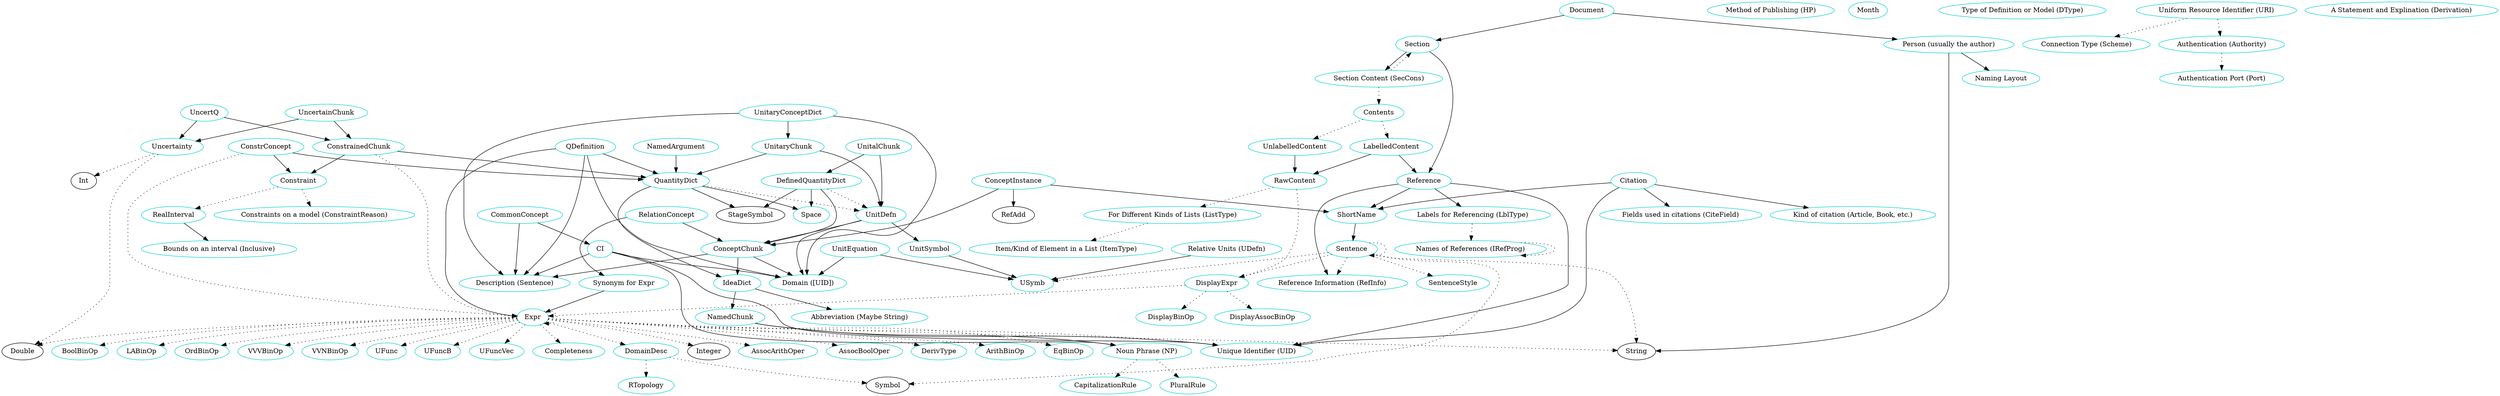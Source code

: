 digraph drasillang {


subgraph conceptchunk {
	/* relationships between independent and dependent components */
	ConceptChunk -> IdeaDict;
    ConceptChunk -> Desc;
    ConceptChunk -> Domain;
    
	/* definitions for each type component */
	ConceptChunk 	    [shape=oval, color=cyan3, label="ConceptChunk"];
    //ConceptChunkDesc    [shape=oval, color=cyan3, label="Description (Sentence)"];
    //ConceptChunkDomain  [shape=oval, color=cyan3, label="Domain ([UID])"];

}

/* dot -Tpng sample.dot -o sample.png */

subgraph commonconcept {
	/* relationships between independent and dependent components */
	CommonConcept -> CI;
    CommonConcept -> Desc;
    
	/* definitions for each type component */
	CommonConcept 	    [shape=oval, color=cyan3, label="CommonConcept"];
    //CommonConceptDesc    [shape=oval, color=cyan3, label="Description (Sentence)"];

}

/* dot -Tpng sample.dot -o sample.png */

subgraph conceptinstance {
	/* relationships between independent and dependent components */
	ConceptInstance -> ConceptChunk;
    ConceptInstance -> RefAdd;
    ConceptInstance -> ShortName;
    
	/* definitions for each type component */
	ConceptInstance 	    [shape=oval, color=cyan3, label="ConceptInstance"];
    //ConceptInstanceRefAdd   [shape=oval, color=cyan3, label="Reference Address (String)"];
    //ConceptInstanceShortName  [shape=oval, color=cyan3, label="ShortName"];

}

/* dot -Tpng sample.dot -o sample.png */

subgraph citation {
	/* relationships between independent and dependent components */
	Citation -> CitationKind;
    Citation -> CiteField;
    Citation -> UID;
    Citation -> ShortName;
    
	/* definitions for each type component */
	Citation 	    [shape=oval, color=cyan3, label="Citation"];
    //CiteFields    [shape=oval, color=cyan3, label="CiteFields"];
    //CitationUID  [shape=oval, color=cyan3, label="UID"];
    //CitationShortName  [shape=oval, color=cyan3, label="ShortName"];

}

/* dot -Tpng sample.dot -o sample.png */

subgraph ci {
	/* relationships between independent and dependent components */
	CI -> UID;
    CI -> NP;
    CI -> Desc;
    CI -> Domain;
    
	/* definitions for each type component */
	CI 	    [shape=oval, color=cyan3, label="CI"];
    /*CIUID [shape=oval, color=cyan3, label="UID"];
    CINP [shape=oval, color=cyan3, label="Term (NP)"];
    CIDesc  [shape=oval, color=cyan3, label="Description (Sentence)"];
    CIDomain [shape=oval, color=cyan3, label="Domain ([UID])"];*/

}

/* dot -Tpng sample.dot -o sample.png */

subgraph constrainedchunk {
	/* relationships between independent and dependent components */
	ConstrainedChunk -> QuantityDict;
    ConstrainedChunk -> Constraint;
    ConstrainedChunk -> Expr [style="dotted"];
    
	/* definitions for each type component */
	ConstrainedChunk 	    [shape=oval, color=cyan3, label="ConstrainedChunk"];
    //ConstrainedChunkConstraints    [shape=oval, color=cyan3, label="[Constraint]"];
    //ConstrainedChunkMaybeExpr  [shape=oval, color=cyan3, label="Maybe Expr"];

}

/* dot -Tpng sample.dot -o sample.png */

subgraph constrconcept {
	/* relationships between independent and dependent components */
	ConstrConcept -> QuantityDict;
    ConstrConcept -> Constraint;
    ConstrConcept -> Expr [style="dotted"];
    
	/* definitions for each type component */
	ConstrConcept 	    [shape=oval, color=cyan3, label="ConstrConcept"];
    //ConstrConceptConstraints    [shape=oval, color=cyan3, label="[Constraint]"];
    //ConstrConceptMaybeExpr  [shape=oval, color=cyan3, label="Maybe Expr"];

}

/* dot -Tpng sample.dot -o sample.png */


subgraph definedquantitydict {
	/* relationships between independent and dependent components */
	DefinedQuantityDict -> ConceptChunk;
    DefinedQuantityDict -> StageSymbol;
    DefinedQuantityDict -> Space;
    DefinedQuantityDict -> UnitDefn [style="dotted"];
    
	/* definitions for each type component */
	DefinedQuantityDict 	    [shape=oval, color=cyan3, label="DefinedQuantityDict"];
    //DefinedQuantityDictStageSymbol    [shape=oval, color=cyan3, label="Stage Symbol"];
    //DefinedQuantityDictSpace  [shape=oval, color=cyan3, label="Space"];
    //DefinedQuantityDictMaybeUnitDefn  [shape=oval, color=cyan3, label="Maybe UnitDefn"];

}

/* dot -Tpng sample.dot -o sample.png */
subgraph qdefinition {
	/* relationships between independent and dependent components */
	QDefinition -> QuantityDict;
    QDefinition -> Desc;
    QDefinition -> Expr;
    QDefinition -> Domain;
    
	/* definitions for each type component */
	QDefinition 	    [shape=oval, color=cyan3, label="QDefinition"];
    //QDefinitionDesc    [shape=oval, color=cyan3, label="Description (Sentence)"];
    //QDefinitionExpr  [shape=oval, color=cyan3, label="Expr"];
    //QDefinitionDomain  [shape=oval, color=cyan3, label="Domain ([UID])"];

}

/* dot -Tpng sample.dot -o sample.png */

subgraph namedargument {
	/* relationships between independent and dependent components */
	NamedArgument -> QuantityDict;
    
	/* definitions for each type component */
	NamedArgument 	    [shape=oval, color=cyan3, label="NamedArgument"];

}

/* dot -Tpng sample.dot -o sample.png */
subgraph namedchunk {
	/* relationships between independent and dependent components */
	NamedChunk -> UID;
    NamedChunk -> NP;
    
	/* definitions for each type component */
	NamedChunk 	    [shape=oval, color=cyan3, label="NamedChunk"];
    //NamedChunkNP   [shape=oval, color=cyan3, label="Term (NP)"];

}

/* dot -Tpng sample.dot -o sample.png */

subgraph uid {
    
	/* definitions for each type component */
	UID 	    [shape=oval, color=cyan3, label="Unique Identifier (UID)"];
	Domain      [shape=oval, color=cyan3, label="Domain ([UID])"];

}

/* dot -Tpng sample.dot -o sample.png */
subgraph ideadict {
	/* relationships between independent and dependent components */
	IdeaDict -> NamedChunk;
    IdeaDict -> IdeaDictAbbrev;
    
	/* definitions for each type component */
	IdeaDict 	    [shape=oval, color=cyan3, label="IdeaDict"];
    IdeaDictAbbrev  [shape=oval, color=cyan3, label="Abbreviation (Maybe String)"];

}

/* dot -Tpng sample.dot -o sample.png */
subgraph quantitydict {
	/* relationships between independent and dependent components */
	QuantityDict -> IdeaDict;
    QuantityDict -> Space;
    QuantityDict -> StageSymbol;
    QuantityDict -> UnitDefn [style="dotted"];
    
	/* definitions for each type component */
	QuantityDict 	    [shape=oval, color=cyan3, label="QuantityDict"];
    //QuantityDictSpace    [shape=oval, color=cyan3, label="Space"];
    //QuantityDictStageSymbol  [shape=oval, color=cyan3, label="Stage Symbol"];
    //QuantityDictMaybeUnitDefn  [shape=oval, color=cyan3, label="Maybe UnitDefn"];

}

/* dot -Tpng sample.dot -o sample.png */

subgraph relationconcept {
	/* relationships between independent and dependent components */
	RelationConcept -> ConceptChunk;
    RelationConcept -> Relation;
	Relation -> Expr;
    
	/* definitions for each type component */
	RelationConcept 	    [shape=oval, color=cyan3, label="RelationConcept"];
    Relation               [shape=oval, color=cyan3, label="Synonym for Expr"];

}

/* dot -Tpng sample.dot -o sample.png */

subgraph uncertainchunk {
	/* relationships between independent and dependent components */
	UncertainChunk -> ConstrainedChunk;
    UncertainChunk -> Uncertainty;
    
	/* definitions for each type component */
	UncertainChunk 	    [shape=oval, color=cyan3, label="UncertainChunk"];
    //ConstrainedChunkUncertainty    [shape=oval, color=cyan3, label="Uncertainty"];

}

/* dot -Tpng sample.dot -o sample.png */
subgraph uncertq {
	/* relationships between independent and dependent components */
	UncertQ -> ConstrainedChunk;
    UncertQ -> Uncertainty;
    
	/* definitions for each type component */
	UncertQ 	    [shape=oval, color=cyan3, label="UncertQ"];

}

/* dot -Tpng sample.dot -o sample.png */

subgraph unitdefn {
	/* relationships between independent and dependent components */
	UnitDefn -> ConceptChunk;
    UnitDefn -> UnitSymbol;
    UnitDefn -> Domain;
    
	/* definitions for each type component */
	UnitDefn 	    [shape=oval, color=cyan3, label="UnitDefn"];
    //UnitDefnDomain  [shape=oval, color=cyan3, label="Domain ([UID])"];

}

/* dot -Tpng sample.dot -o sample.png */

subgraph unitequation {
	/* relationships between independent and dependent components */
	UnitEquation -> USymb;
    UnitEquation -> Domain;
    
	/* definitions for each type component */
	UnitEquation 	    [shape=oval, color=cyan3, label="UnitEquation"];
    //UnitEquationDomain    [shape=oval, color=cyan3, label="Domain ([UID])"];

}

/* dot -Tpng sample.dot -o sample.png */

subgraph unitalchunk {
	/* relationships between independent and dependent components */
	UnitalChunk -> DefinedQuantityDict;
    UnitalChunk -> UnitDefn;
    
	/* definitions for each type component */
	UnitalChunk 	    [shape=oval, color=cyan3, label="UnitalChunk"];

}

/* dot -Tpng sample.dot -o sample.png */

subgraph unitarychunk {
	/* relationships between independent and dependent components */
	UnitaryChunk -> QuantityDict;
    UnitaryChunk -> UnitDefn;
    
	/* definitions for each type component */
	UnitaryChunk 	    [shape=oval, color=cyan3, label="UnitaryChunk"];
}

/* dot -Tpng sample.dot -o sample.png */

subgraph unitaryconceptdict {
	/* relationships between independent and dependent components */
	UnitaryConceptDict -> UnitaryChunk;
    UnitaryConceptDict -> Desc;
    UnitaryConceptDict -> Domain;
    
	/* definitions for each type component */
	UnitaryConceptDict 	    [shape=oval, color=cyan3, label="UnitaryConceptDict"];
    //UnitaryConceptDictDesc    [shape=oval, color=cyan3, label="Description (Sentence)"];
    //UnitaryConceptDictDomain  [shape=oval, color=cyan3, label="Domain ([UID])"];

}

/* dot -Tpng sample.dot -o sample.png */

subgraph citefield {
	/* definitions for each type component */
	CiteField 	    [shape=oval, color=cyan3, label="Fields used in citations (CiteField)"];

}

/* dot -Tpng sample.dot -o sample.png */

subgraph hp {
    
	/* definitions for each type component */
	HP 	    [shape=oval, color=cyan3, label="Method of Publishing (HP)"];
}

/* dot -Tpng sample.dot -o sample.png */

subgraph citationkind {
	/* definitions for each type component */
	CitationKind 	    [shape=oval, color=cyan3, label="Kind of citation (Article, Book, etc.)"];

}

/* dot -Tpng sample.dot -o sample.png */

subgraph month {
    /* definitions for each type component */
    Month [shape=oval, color=cyan3, label="Month"];
}

/* dot -Tpng sample.dot -o sample.png */

subgraph listtype {
    ListType -> ItemType [style="dotted"];
    /* definitions for each type component */
	ListType 	    [shape=oval, color=cyan3, label="For Different Kinds of Lists (ListType)"];
}

/* dot -Tpng sample.dot -o sample.png */

subgraph itemtype {
    /* definitions for each type component */
	ItemType 	    [shape=oval, color=cyan3, label="Item/Kind of Element in a List (ItemType)"];
}

/* dot -Tpng sample.dot -o sample.png */

subgraph contents {

    Contents -> UnlabelledContent [style="dotted"];
    Contents -> LabelledContent [style="dotted"];

    /* definitions for each type component */
	Contents 	    [shape=oval, color=cyan3, label="Contents"];
}

/* dot -Tpng sample.dot -o sample.png */

subgraph dtype {
    /* definitions for each type component */
	DType 	    [shape=oval, color=cyan3, label="Type of Definition or Model (DType)"];
}

/* dot -Tpng sample.dot -o sample.png */

subgraph rawcontent {

    RawContent -> ListType [style="dotted"];
    RawContent -> DisplayExpr [style="dotted"];

    /* definitions for each type component */
	RawContent 	    [shape=oval, color=cyan3, label="RawContent"];
}

/* dot -Tpng sample.dot -o sample.png */

subgraph labelledcontent {

    LabelledContent -> Reference;
    LabelledContent -> RawContent;

    /* definitions for each type component */
	LabelledContent 	    [shape=oval, color=cyan3, label="LabelledContent"];
}

/* dot -Tpng sample.dot -o sample.png */

subgraph unlabelledcontent {

    UnlabelledContent -> RawContent;

    /* definitions for each type component */
	UnlabelledContent 	    [shape=oval, color=cyan3, label="UnlabelledContent"];
}

/* dot -Tpng sample.dot -o sample.png */

subgraph lbltype {

    LblType -> IRefProg [style="dotted"];

    /* definitions for each type component */
	LblType 	    [shape=oval, color=cyan3, label="Labels for Referencing (LblType)"];
}

/* dot -Tpng sample.dot -o sample.png */

subgraph irefprog {

    IRefProg -> IRefProg [style="dotted"];

    /* definitions for each type component */
	IRefProg 	    [shape=oval, color=cyan3, label="Names of References (IRefProg)"];
}

/* dot -Tpng sample.dot -o sample.png */

subgraph capitalizationrule {
    /* definitions for each type component */
	CapitalizationRule 	    [shape=oval, color=cyan3, label="CapitalizationRule"];
}

/* dot -Tpng sample.dot -o sample.png */

subgraph pluralrule {
    /* definitions for each type component */
	PluralRule 	    [shape=oval, color=cyan3, label="PluralRule"];
}

/* dot -Tpng sample.dot -o sample.png */

subgraph np {

    NP -> PluralRule [style="dotted"];
    NP -> CapitalizationRule [style="dotted"];
    
    /* definitions for each type component */
	NP 	    [shape=oval, color=cyan3, label="Noun Phrase (NP)"];
}

/* dot -Tpng sample.dot -o sample.png */

subgraph uri {

    URI -> Scheme [style="dotted"];
    URI -> Authority [style="dotted"];


    /* definitions for each type component */
	URI 	    [shape=oval, color=cyan3, label="Uniform Resource Identifier (URI)"];
}

/* dot -Tpng sample.dot -o sample.png */

subgraph scheme {
    /* definitions for each type component */
	Scheme 	    [shape=oval, color=cyan3, label="Connection Type (Scheme)"];
}

/* dot -Tpng sample.dot -o sample.png */

subgraph authority {

    Authority -> Port [style="dotted"];

    /* definitions for each type component */
	Authority 	    [shape=oval, color=cyan3, label="Authentication (Authority)"];
}

/* dot -Tpng sample.dot -o sample.png */

subgraph port {
    /* definitions for each type component */
	Port 	    [shape=oval, color=cyan3, label="Authentication Port (Port)"];
}

/* dot -Tpng sample.dot -o sample.png */

subgraph uncertainty {

    Uncertainty -> Int [style="dotted"];
    Uncertainty -> Double [style="dotted"];

    /* definitions for each type component */
	Uncertainty 	    [shape=oval, color=cyan3, label="Uncertainty"];
    //MaybeInt 	    [shape=oval, color=black, label="Maybe Int"];
    //MaybeDouble 	    [shape=oval, color=black, label="Maybe Double"];
}

/* dot -Tpng sample.dot -o sample.png */

subgraph constraintreason {
    /* definitions for each type component */
	ConstraintReason 	    [shape=oval, color=cyan3, label="Constraints on a model (ConstraintReason)"];
}

/* dot -Tpng sample.dot -o sample.png */

subgraph constraint {

    Constraint -> RealInterval [style="dotted"];
    Constraint -> ConstraintReason [style="dotted"];

    /* definitions for each type component */
	Constraint 	    [shape=oval, color=cyan3, label="Constraint"];
}

/* dot -Tpng sample.dot -o sample.png */

subgraph derivation {
    /* definitions for each type component */
	Derivation 	    [shape=oval, color=cyan3, label="A Statement and Explination (Derivation)"];
}

/* dot -Tpng sample.dot -o sample.png */

subgraph displaybinop {
    /* definitions for each type component */
	DisplayBinOp 	    [shape=oval, color=cyan3, label="DisplayBinOp"];
}

/* dot -Tpng sample.dot -o sample.png */

subgraph displayassocbinop {
    /* definitions for each type component */
	DisplayAssocBinOp 	    [shape=oval, color=cyan3, label="DisplayAssocBinOp"];
}

/* dot -Tpng sample.dot -o sample.png */

subgraph displayexpr {

    DisplayExpr -> Expr [style="dotted"];
    DisplayExpr -> DisplayBinOp [style="dotted"];
    DisplayExpr -> DisplayAssocBinOp [style="dotted"];

    /* definitions for each type component */
	DisplayExpr 	    [shape=oval, color=cyan3, label="DisplayExpr"];
}

/* dot -Tpng sample.dot -o sample.png */

subgraph expr {
    Expr -> Double [style="dotted"];
    Expr -> Integer [style="dotted"];
    Expr -> String [style="dotted"];
    Expr -> Expr [style="dotted"];
    Expr -> AssocArithOper [style="dotted"];
    Expr -> AssocBoolOper [style="dotted"];
    Expr -> DerivType [style="dotted"];
    Expr -> UID [style="dotted"];
    Expr -> ArithBinOp [style="dotted"];
    Expr -> EqBinOp [style="dotted"];
    Expr -> BoolBinOp [style="dotted"];
    Expr -> LABinOp [style="dotted"];
    Expr -> OrdBinOp [style="dotted"];
    Expr -> VVVBinOp [style="dotted"];
    Expr -> VVNBinOp [style="dotted"];
    Expr -> UFunc [style="dotted"];
    Expr -> UFuncB [style="dotted"];
    Expr -> UFuncVec [style="dotted"];
    Expr -> Completeness [style="dotted"];
    Expr -> DomainDesc [style="dotted"];


    /* definitions for each type component */
	Expr 	    [shape=oval, color=cyan3, label="Expr"];
    ArithBinOp 	    [shape=oval, color=cyan3, label="ArithBinOp"];
    EqBinOp 	    [shape=oval, color=cyan3, label="EqBinOp"];
    BoolBinOp 	    [shape=oval, color=cyan3, label="BoolBinOp"];
    LABinOp 	    [shape=oval, color=cyan3, label="LABinOp"];
    OrdBinOp 	    [shape=oval, color=cyan3, label="OrdBinOp"];
    VVVBinOp 	    [shape=oval, color=cyan3, label="VVVBinOp"];
    VVNBinOp 	    [shape=oval, color=cyan3, label="VVNBinOp"];
    AssocArithOper 	    [shape=oval, color=cyan3, label="AssocArithOper"];
    AssocBoolOper 	    [shape=oval, color=cyan3, label="AssocBoolOper"];
    UFunc 	    [shape=oval, color=cyan3, label="UFunc"];
    UFuncB 	    [shape=oval, color=cyan3, label="UFuncB"];
    UFuncVec 	    [shape=oval, color=cyan3, label="UFuncVec"];
    Completeness 	    [shape=oval, color=cyan3, label="Completeness"];
    DerivType 	    [shape=oval, color=cyan3, label="DerivType"];
    //ExprUID     [shape=oval, color=cyan3, label="UID"];
}

/* dot -Tpng sample.dot -o sample.png */

subgraph seccons {

    SecCons -> Section [style="dotted"];
    SecCons -> Contents [style="dotted"];

    /* definitions for each type component */
	SecCons 	    [shape=oval, color=cyan3, label="Section Content (SecCons)"];
}

/* dot -Tpng sample.dot -o sample.png */

subgraph section {
    
    Section -> Reference;
    Section -> SecCons;

    /* definitions for each type component */
	Section 	    [shape=oval, color=cyan3, label="Section"];
}

/* dot -Tpng sample.dot -o sample.png */

subgraph document {

    Document -> Section;
    Document -> Person;

    /* definitions for each type component */
	Document 	    [shape=oval, color=cyan3, label="Document"];
}

/* dot -Tpng sample.dot -o sample.png */

subgraph person {

    Person -> String;
    Person -> Conv;

    /* definitions for each type component */
	Person 	    [shape=oval, color=cyan3, label="Person (usually the author)"];
    Conv [shape=oval, color=cyan3, label="Naming Layout"];
}

/* dot -Tpng sample.dot -o sample.png */

subgraph refinfo {
    /* definitions for each type component */
	RefInfo 	    [shape=oval, color=cyan3, label="Reference Information (RefInfo)"];
}

/* dot -Tpng sample.dot -o sample.png */

subgraph reference {

    Reference -> UID;
    Reference -> LblType;
    Reference -> ShortName;
    Reference -> RefInfo;

    /* definitions for each type component */
	Reference 	    [shape=oval, color=cyan3, label="Reference"];
    //ReferenceUID	    [shape=oval, color=cyan3, label="UID"];
}

/* dot -Tpng sample.dot -o sample.png */

subgraph sentence {

    Sentence -> SentenceStyle [style="dotted"];
    Sentence -> USymb [style="dotted"];
    Sentence -> String [style="dotted"];
    Sentence -> Symbol [style="dotted"];
    Sentence -> DisplayExpr [style="dotted"];
    Sentence -> RefInfo [style="dotted"];
    Sentence -> Sentence [style="dotted"];


    /* definitions for each type component */
	Sentence 	    [shape=oval, color=cyan3, label="Sentence"];
	SentenceStyle	    [shape=oval, color=cyan3, label="SentenceStyle"];
    Desc                [shape=oval, color=cyan3, label="Description (Sentence)"];
}

/* dot -Tpng sample.dot -o sample.png */

subgraph shortname {

    ShortName -> Sentence;
    
    /* definitions for each type component */
	ShortName 	    [shape=oval, color=cyan3, label="ShortName"];
}

/* dot -Tpng sample.dot -o sample.png */

subgraph space {
    /* definitions for each type component */
	Space 	    [shape=oval, color=cyan3, label="Space"];
}

/* dot -Tpng sample.dot -o sample.png */

subgraph domaindesc {

    DomainDesc -> Symbol [style="dotted"];
    DomainDesc -> RTopology [style="dotted"];


    /* definitions for each type component */
	DomainDesc 	    [shape=oval, color=cyan3, label="DomainDesc"];
    RTopology 	    [shape=oval, color=cyan3, label="RTopology"];
}

/* dot -Tpng sample.dot -o sample.png */

subgraph realinterval {

    RealInterval -> Inclusive;

    /* definitions for each type component */
	RealInterval 	    [shape=oval, color=cyan3, label="RealInterval"];
    Inclusive 	    [shape=oval, color=cyan3, label="Bounds on an interval (Inclusive)"];
}

/* dot -Tpng sample.dot -o sample.png */

subgraph unitsymbol {

    UDefn -> USymb;
    UnitSymbol -> USymb;
    /* definitions for each type component */
	UDefn 	    [shape=oval, color=cyan3, label="Relative Units (UDefn)"];
    UnitSymbol 	    [shape=oval, color=cyan3, label="UnitSymbol"];
    USymb 	    [shape=oval, color=cyan3, label="USymb"];
}

/* dot -Tpng sample.dot -o sample.png */

}